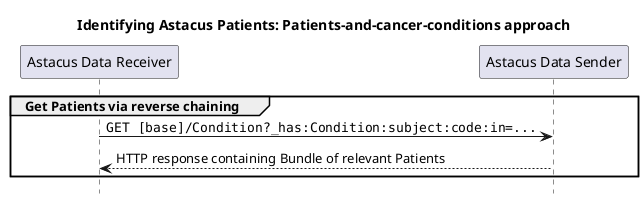 @startuml
skinparam defaultFontName Arial

title Identifying Astacus Patients: Patients-and-cancer-conditions approach
hide footbox
participant "Astacus Data Receiver" as Receiver
participant "Astacus Data Sender" as Sender

group Get Patients via reverse chaining
    "Receiver" -> "Sender" : ""GET [base]/Condition?_has:Condition:subject:code:in=...""
    "Sender" --> "Receiver" : HTTP response containing Bundle of relevant Patients
end

@enduml